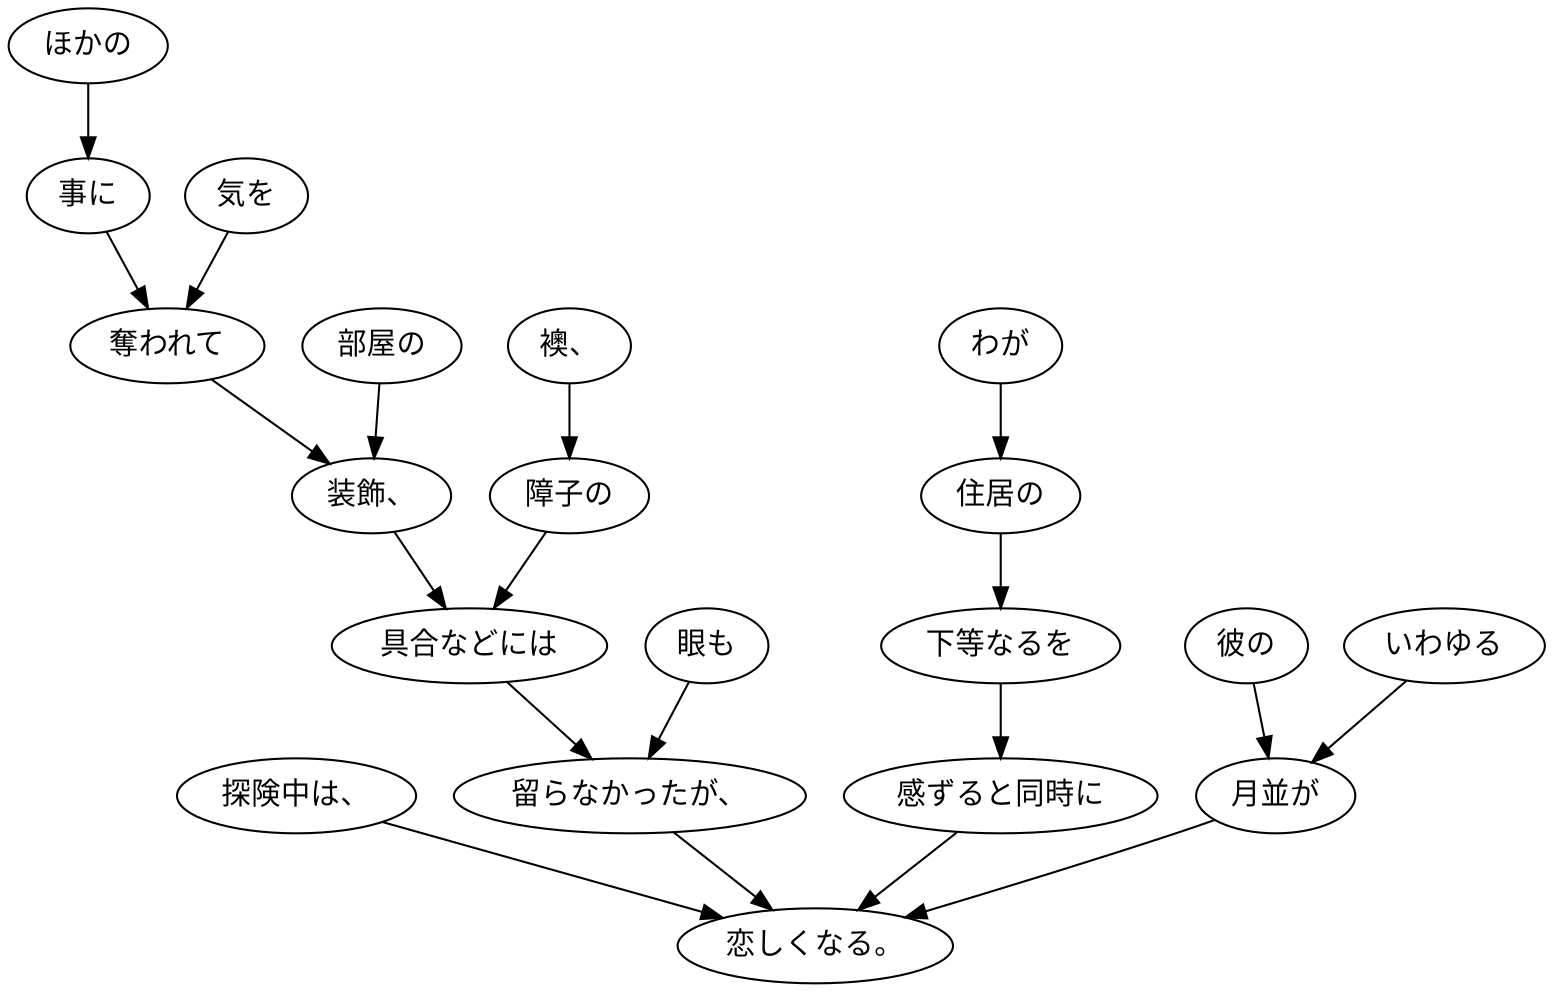 digraph graph1924 {
	node0 [label="探険中は、"];
	node1 [label="ほかの"];
	node2 [label="事に"];
	node3 [label="気を"];
	node4 [label="奪われて"];
	node5 [label="部屋の"];
	node6 [label="装飾、"];
	node7 [label="襖、"];
	node8 [label="障子の"];
	node9 [label="具合などには"];
	node10 [label="眼も"];
	node11 [label="留らなかったが、"];
	node12 [label="わが"];
	node13 [label="住居の"];
	node14 [label="下等なるを"];
	node15 [label="感ずると同時に"];
	node16 [label="彼の"];
	node17 [label="いわゆる"];
	node18 [label="月並が"];
	node19 [label="恋しくなる。"];
	node0 -> node19;
	node1 -> node2;
	node2 -> node4;
	node3 -> node4;
	node4 -> node6;
	node5 -> node6;
	node6 -> node9;
	node7 -> node8;
	node8 -> node9;
	node9 -> node11;
	node10 -> node11;
	node11 -> node19;
	node12 -> node13;
	node13 -> node14;
	node14 -> node15;
	node15 -> node19;
	node16 -> node18;
	node17 -> node18;
	node18 -> node19;
}
